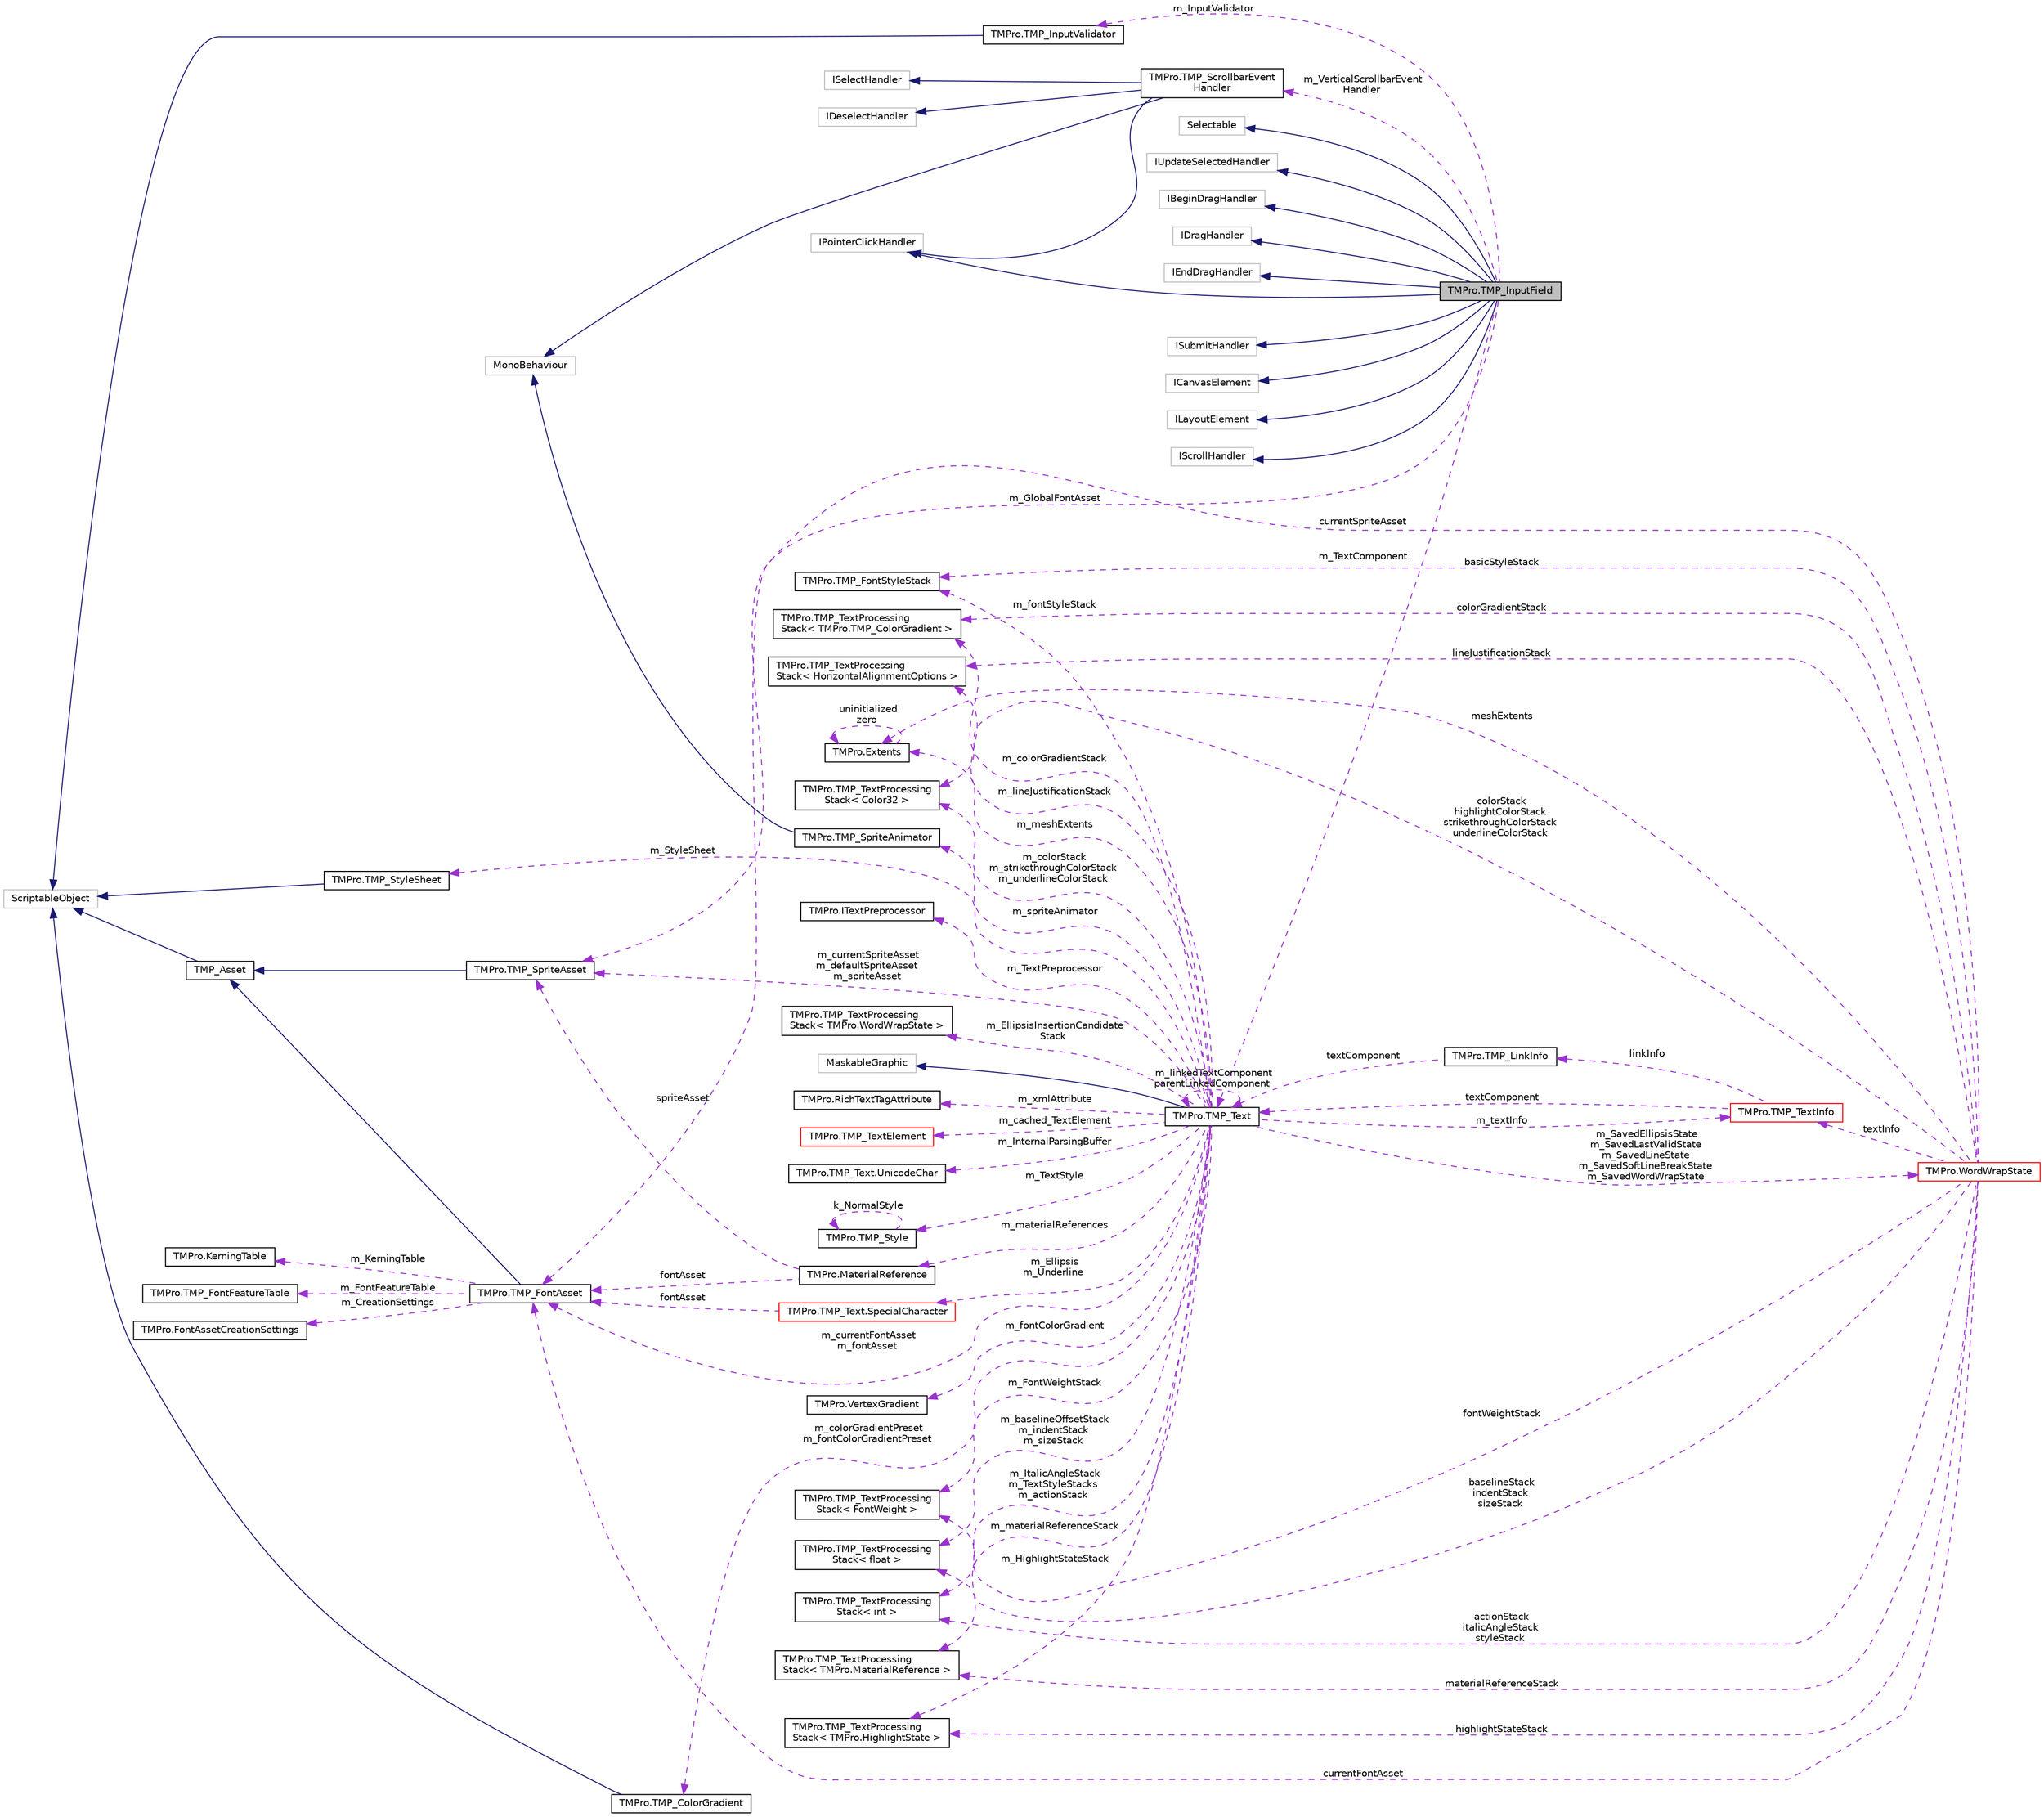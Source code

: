 digraph "TMPro.TMP_InputField"
{
 // LATEX_PDF_SIZE
  edge [fontname="Helvetica",fontsize="10",labelfontname="Helvetica",labelfontsize="10"];
  node [fontname="Helvetica",fontsize="10",shape=record];
  rankdir="LR";
  Node1 [label="TMPro.TMP_InputField",height=0.2,width=0.4,color="black", fillcolor="grey75", style="filled", fontcolor="black",tooltip="Editable text input field."];
  Node2 -> Node1 [dir="back",color="midnightblue",fontsize="10",style="solid",fontname="Helvetica"];
  Node2 [label="Selectable",height=0.2,width=0.4,color="grey75", fillcolor="white", style="filled",tooltip=" "];
  Node3 -> Node1 [dir="back",color="midnightblue",fontsize="10",style="solid",fontname="Helvetica"];
  Node3 [label="IUpdateSelectedHandler",height=0.2,width=0.4,color="grey75", fillcolor="white", style="filled",tooltip=" "];
  Node4 -> Node1 [dir="back",color="midnightblue",fontsize="10",style="solid",fontname="Helvetica"];
  Node4 [label="IBeginDragHandler",height=0.2,width=0.4,color="grey75", fillcolor="white", style="filled",tooltip=" "];
  Node5 -> Node1 [dir="back",color="midnightblue",fontsize="10",style="solid",fontname="Helvetica"];
  Node5 [label="IDragHandler",height=0.2,width=0.4,color="grey75", fillcolor="white", style="filled",tooltip=" "];
  Node6 -> Node1 [dir="back",color="midnightblue",fontsize="10",style="solid",fontname="Helvetica"];
  Node6 [label="IEndDragHandler",height=0.2,width=0.4,color="grey75", fillcolor="white", style="filled",tooltip=" "];
  Node7 -> Node1 [dir="back",color="midnightblue",fontsize="10",style="solid",fontname="Helvetica"];
  Node7 [label="IPointerClickHandler",height=0.2,width=0.4,color="grey75", fillcolor="white", style="filled",tooltip=" "];
  Node8 -> Node1 [dir="back",color="midnightblue",fontsize="10",style="solid",fontname="Helvetica"];
  Node8 [label="ISubmitHandler",height=0.2,width=0.4,color="grey75", fillcolor="white", style="filled",tooltip=" "];
  Node9 -> Node1 [dir="back",color="midnightblue",fontsize="10",style="solid",fontname="Helvetica"];
  Node9 [label="ICanvasElement",height=0.2,width=0.4,color="grey75", fillcolor="white", style="filled",tooltip=" "];
  Node10 -> Node1 [dir="back",color="midnightblue",fontsize="10",style="solid",fontname="Helvetica"];
  Node10 [label="ILayoutElement",height=0.2,width=0.4,color="grey75", fillcolor="white", style="filled",tooltip=" "];
  Node11 -> Node1 [dir="back",color="midnightblue",fontsize="10",style="solid",fontname="Helvetica"];
  Node11 [label="IScrollHandler",height=0.2,width=0.4,color="grey75", fillcolor="white", style="filled",tooltip=" "];
  Node12 -> Node1 [dir="back",color="darkorchid3",fontsize="10",style="dashed",label=" m_GlobalFontAsset" ,fontname="Helvetica"];
  Node12 [label="TMPro.TMP_FontAsset",height=0.2,width=0.4,color="black", fillcolor="white", style="filled",URL="$class_t_m_pro_1_1_t_m_p___font_asset.html",tooltip=" "];
  Node13 -> Node12 [dir="back",color="midnightblue",fontsize="10",style="solid",fontname="Helvetica"];
  Node13 [label="TMP_Asset",height=0.2,width=0.4,color="black", fillcolor="white", style="filled",URL="$class_t_m_pro_1_1_t_m_p___asset.html",tooltip=" "];
  Node14 -> Node13 [dir="back",color="midnightblue",fontsize="10",style="solid",fontname="Helvetica"];
  Node14 [label="ScriptableObject",height=0.2,width=0.4,color="grey75", fillcolor="white", style="filled",tooltip=" "];
  Node15 -> Node12 [dir="back",color="darkorchid3",fontsize="10",style="dashed",label=" m_CreationSettings" ,fontname="Helvetica"];
  Node15 [label="TMPro.FontAssetCreationSettings",height=0.2,width=0.4,color="black", fillcolor="white", style="filled",URL="$struct_t_m_pro_1_1_font_asset_creation_settings.html",tooltip=" "];
  Node16 -> Node12 [dir="back",color="darkorchid3",fontsize="10",style="dashed",label=" m_KerningTable" ,fontname="Helvetica"];
  Node16 [label="TMPro.KerningTable",height=0.2,width=0.4,color="black", fillcolor="white", style="filled",URL="$class_t_m_pro_1_1_kerning_table.html",tooltip=" "];
  Node17 -> Node12 [dir="back",color="darkorchid3",fontsize="10",style="dashed",label=" m_FontFeatureTable" ,fontname="Helvetica"];
  Node17 [label="TMPro.TMP_FontFeatureTable",height=0.2,width=0.4,color="black", fillcolor="white", style="filled",URL="$class_t_m_pro_1_1_t_m_p___font_feature_table.html",tooltip="Table that contains the various font features available for the given font asset."];
  Node18 -> Node1 [dir="back",color="darkorchid3",fontsize="10",style="dashed",label=" m_TextComponent" ,fontname="Helvetica"];
  Node18 [label="TMPro.TMP_Text",height=0.2,width=0.4,color="black", fillcolor="white", style="filled",URL="$class_t_m_pro_1_1_t_m_p___text.html",tooltip="Base class which contains common properties and functions shared between the TextMeshPro and TextMesh..."];
  Node19 -> Node18 [dir="back",color="midnightblue",fontsize="10",style="solid",fontname="Helvetica"];
  Node19 [label="MaskableGraphic",height=0.2,width=0.4,color="grey75", fillcolor="white", style="filled",tooltip=" "];
  Node20 -> Node18 [dir="back",color="darkorchid3",fontsize="10",style="dashed",label=" m_fontStyleStack" ,fontname="Helvetica"];
  Node20 [label="TMPro.TMP_FontStyleStack",height=0.2,width=0.4,color="black", fillcolor="white", style="filled",URL="$struct_t_m_pro_1_1_t_m_p___font_style_stack.html",tooltip="Structure used to track basic XML tags which are binary (on / off)"];
  Node21 -> Node18 [dir="back",color="darkorchid3",fontsize="10",style="dashed",label=" m_colorGradientStack" ,fontname="Helvetica"];
  Node21 [label="TMPro.TMP_TextProcessing\lStack\< TMPro.TMP_ColorGradient \>",height=0.2,width=0.4,color="black", fillcolor="white", style="filled",URL="$struct_t_m_pro_1_1_t_m_p___text_processing_stack.html",tooltip=" "];
  Node22 -> Node18 [dir="back",color="darkorchid3",fontsize="10",style="dashed",label=" m_InternalParsingBuffer" ,fontname="Helvetica"];
  Node22 [label="TMPro.TMP_Text.UnicodeChar",height=0.2,width=0.4,color="black", fillcolor="white", style="filled",URL="$struct_t_m_pro_1_1_t_m_p___text_1_1_unicode_char.html",tooltip=" "];
  Node23 -> Node18 [dir="back",color="darkorchid3",fontsize="10",style="dashed",label=" m_lineJustificationStack" ,fontname="Helvetica"];
  Node23 [label="TMPro.TMP_TextProcessing\lStack\< HorizontalAlignmentOptions \>",height=0.2,width=0.4,color="black", fillcolor="white", style="filled",URL="$struct_t_m_pro_1_1_t_m_p___text_processing_stack.html",tooltip=" "];
  Node24 -> Node18 [dir="back",color="darkorchid3",fontsize="10",style="dashed",label=" m_materialReferences" ,fontname="Helvetica"];
  Node24 [label="TMPro.MaterialReference",height=0.2,width=0.4,color="black", fillcolor="white", style="filled",URL="$struct_t_m_pro_1_1_material_reference.html",tooltip=" "];
  Node12 -> Node24 [dir="back",color="darkorchid3",fontsize="10",style="dashed",label=" fontAsset" ,fontname="Helvetica"];
  Node25 -> Node24 [dir="back",color="darkorchid3",fontsize="10",style="dashed",label=" spriteAsset" ,fontname="Helvetica"];
  Node25 [label="TMPro.TMP_SpriteAsset",height=0.2,width=0.4,color="black", fillcolor="white", style="filled",URL="$class_t_m_pro_1_1_t_m_p___sprite_asset.html",tooltip=" "];
  Node13 -> Node25 [dir="back",color="midnightblue",fontsize="10",style="solid",fontname="Helvetica"];
  Node26 -> Node18 [dir="back",color="darkorchid3",fontsize="10",style="dashed",label=" m_textInfo" ,fontname="Helvetica"];
  Node26 [label="TMPro.TMP_TextInfo",height=0.2,width=0.4,color="red", fillcolor="white", style="filled",URL="$class_t_m_pro_1_1_t_m_p___text_info.html",tooltip="Class which contains information about every element contained within the text object."];
  Node27 -> Node26 [dir="back",color="darkorchid3",fontsize="10",style="dashed",label=" linkInfo" ,fontname="Helvetica"];
  Node27 [label="TMPro.TMP_LinkInfo",height=0.2,width=0.4,color="black", fillcolor="white", style="filled",URL="$struct_t_m_pro_1_1_t_m_p___link_info.html",tooltip="Structure containing information about individual links contained in the text object."];
  Node18 -> Node27 [dir="back",color="darkorchid3",fontsize="10",style="dashed",label=" textComponent" ,fontname="Helvetica"];
  Node18 -> Node26 [dir="back",color="darkorchid3",fontsize="10",style="dashed",label=" textComponent" ,fontname="Helvetica"];
  Node30 -> Node18 [dir="back",color="darkorchid3",fontsize="10",style="dashed",label=" m_meshExtents" ,fontname="Helvetica"];
  Node30 [label="TMPro.Extents",height=0.2,width=0.4,color="black", fillcolor="white", style="filled",URL="$struct_t_m_pro_1_1_extents.html",tooltip=" "];
  Node30 -> Node30 [dir="back",color="darkorchid3",fontsize="10",style="dashed",label=" uninitialized\nzero" ,fontname="Helvetica"];
  Node12 -> Node18 [dir="back",color="darkorchid3",fontsize="10",style="dashed",label=" m_currentFontAsset\nm_fontAsset" ,fontname="Helvetica"];
  Node39 -> Node18 [dir="back",color="darkorchid3",fontsize="10",style="dashed",label=" m_StyleSheet" ,fontname="Helvetica"];
  Node39 [label="TMPro.TMP_StyleSheet",height=0.2,width=0.4,color="black", fillcolor="white", style="filled",URL="$class_t_m_pro_1_1_t_m_p___style_sheet.html",tooltip=" "];
  Node14 -> Node39 [dir="back",color="midnightblue",fontsize="10",style="solid",fontname="Helvetica"];
  Node40 -> Node18 [dir="back",color="darkorchid3",fontsize="10",style="dashed",label=" m_fontColorGradient" ,fontname="Helvetica"];
  Node40 [label="TMPro.VertexGradient",height=0.2,width=0.4,color="black", fillcolor="white", style="filled",URL="$struct_t_m_pro_1_1_vertex_gradient.html",tooltip="TMP custom data type to represent 32 bit characters."];
  Node41 -> Node18 [dir="back",color="darkorchid3",fontsize="10",style="dashed",label=" m_Ellipsis\nm_Underline" ,fontname="Helvetica"];
  Node41 [label="TMPro.TMP_Text.SpecialCharacter",height=0.2,width=0.4,color="red", fillcolor="white", style="filled",URL="$struct_t_m_pro_1_1_t_m_p___text_1_1_special_character.html",tooltip=" "];
  Node12 -> Node41 [dir="back",color="darkorchid3",fontsize="10",style="dashed",label=" fontAsset" ,fontname="Helvetica"];
  Node18 -> Node18 [dir="back",color="darkorchid3",fontsize="10",style="dashed",label=" m_linkedTextComponent\nparentLinkedComponent" ,fontname="Helvetica"];
  Node44 -> Node18 [dir="back",color="darkorchid3",fontsize="10",style="dashed",label=" m_TextPreprocessor" ,fontname="Helvetica"];
  Node44 [label="TMPro.ITextPreprocessor",height=0.2,width=0.4,color="black", fillcolor="white", style="filled",URL="$interface_t_m_pro_1_1_i_text_preprocessor.html",tooltip="Interface used for preprocessing and shaping of text."];
  Node45 -> Node18 [dir="back",color="darkorchid3",fontsize="10",style="dashed",label=" m_colorStack\nm_strikethroughColorStack\nm_underlineColorStack" ,fontname="Helvetica"];
  Node45 [label="TMPro.TMP_TextProcessing\lStack\< Color32 \>",height=0.2,width=0.4,color="black", fillcolor="white", style="filled",URL="$struct_t_m_pro_1_1_t_m_p___text_processing_stack.html",tooltip=" "];
  Node46 -> Node18 [dir="back",color="darkorchid3",fontsize="10",style="dashed",label=" m_colorGradientPreset\nm_fontColorGradientPreset" ,fontname="Helvetica"];
  Node46 [label="TMPro.TMP_ColorGradient",height=0.2,width=0.4,color="black", fillcolor="white", style="filled",URL="$class_t_m_pro_1_1_t_m_p___color_gradient.html",tooltip=" "];
  Node14 -> Node46 [dir="back",color="midnightblue",fontsize="10",style="solid",fontname="Helvetica"];
  Node47 -> Node18 [dir="back",color="darkorchid3",fontsize="10",style="dashed",label=" m_spriteAnimator" ,fontname="Helvetica"];
  Node47 [label="TMPro.TMP_SpriteAnimator",height=0.2,width=0.4,color="black", fillcolor="white", style="filled",URL="$class_t_m_pro_1_1_t_m_p___sprite_animator.html",tooltip=" "];
  Node48 -> Node47 [dir="back",color="midnightblue",fontsize="10",style="solid",fontname="Helvetica"];
  Node48 [label="MonoBehaviour",height=0.2,width=0.4,color="grey75", fillcolor="white", style="filled",tooltip=" "];
  Node49 -> Node18 [dir="back",color="darkorchid3",fontsize="10",style="dashed",label=" m_FontWeightStack" ,fontname="Helvetica"];
  Node49 [label="TMPro.TMP_TextProcessing\lStack\< FontWeight \>",height=0.2,width=0.4,color="black", fillcolor="white", style="filled",URL="$struct_t_m_pro_1_1_t_m_p___text_processing_stack.html",tooltip=" "];
  Node50 -> Node18 [dir="back",color="darkorchid3",fontsize="10",style="dashed",label=" m_baselineOffsetStack\nm_indentStack\nm_sizeStack" ,fontname="Helvetica"];
  Node50 [label="TMPro.TMP_TextProcessing\lStack\< float \>",height=0.2,width=0.4,color="black", fillcolor="white", style="filled",URL="$struct_t_m_pro_1_1_t_m_p___text_processing_stack.html",tooltip=" "];
  Node51 -> Node18 [dir="back",color="darkorchid3",fontsize="10",style="dashed",label=" m_ItalicAngleStack\nm_TextStyleStacks\nm_actionStack" ,fontname="Helvetica"];
  Node51 [label="TMPro.TMP_TextProcessing\lStack\< int \>",height=0.2,width=0.4,color="black", fillcolor="white", style="filled",URL="$struct_t_m_pro_1_1_t_m_p___text_processing_stack.html",tooltip=" "];
  Node52 -> Node18 [dir="back",color="darkorchid3",fontsize="10",style="dashed",label=" m_SavedEllipsisState\nm_SavedLastValidState\nm_SavedLineState\nm_SavedSoftLineBreakState\nm_SavedWordWrapState" ,fontname="Helvetica"];
  Node52 [label="TMPro.WordWrapState",height=0.2,width=0.4,color="red", fillcolor="white", style="filled",URL="$struct_t_m_pro_1_1_word_wrap_state.html",tooltip=" "];
  Node20 -> Node52 [dir="back",color="darkorchid3",fontsize="10",style="dashed",label=" basicStyleStack" ,fontname="Helvetica"];
  Node23 -> Node52 [dir="back",color="darkorchid3",fontsize="10",style="dashed",label=" lineJustificationStack" ,fontname="Helvetica"];
  Node21 -> Node52 [dir="back",color="darkorchid3",fontsize="10",style="dashed",label=" colorGradientStack" ,fontname="Helvetica"];
  Node26 -> Node52 [dir="back",color="darkorchid3",fontsize="10",style="dashed",label=" textInfo" ,fontname="Helvetica"];
  Node30 -> Node52 [dir="back",color="darkorchid3",fontsize="10",style="dashed",label=" meshExtents" ,fontname="Helvetica"];
  Node12 -> Node52 [dir="back",color="darkorchid3",fontsize="10",style="dashed",label=" currentFontAsset" ,fontname="Helvetica"];
  Node45 -> Node52 [dir="back",color="darkorchid3",fontsize="10",style="dashed",label=" colorStack\nhighlightColorStack\nstrikethroughColorStack\nunderlineColorStack" ,fontname="Helvetica"];
  Node49 -> Node52 [dir="back",color="darkorchid3",fontsize="10",style="dashed",label=" fontWeightStack" ,fontname="Helvetica"];
  Node50 -> Node52 [dir="back",color="darkorchid3",fontsize="10",style="dashed",label=" baselineStack\nindentStack\nsizeStack" ,fontname="Helvetica"];
  Node53 -> Node52 [dir="back",color="darkorchid3",fontsize="10",style="dashed",label=" materialReferenceStack" ,fontname="Helvetica"];
  Node53 [label="TMPro.TMP_TextProcessing\lStack\< TMPro.MaterialReference \>",height=0.2,width=0.4,color="black", fillcolor="white", style="filled",URL="$struct_t_m_pro_1_1_t_m_p___text_processing_stack.html",tooltip=" "];
  Node51 -> Node52 [dir="back",color="darkorchid3",fontsize="10",style="dashed",label=" actionStack\nitalicAngleStack\nstyleStack" ,fontname="Helvetica"];
  Node54 -> Node52 [dir="back",color="darkorchid3",fontsize="10",style="dashed",label=" highlightStateStack" ,fontname="Helvetica"];
  Node54 [label="TMPro.TMP_TextProcessing\lStack\< TMPro.HighlightState \>",height=0.2,width=0.4,color="black", fillcolor="white", style="filled",URL="$struct_t_m_pro_1_1_t_m_p___text_processing_stack.html",tooltip=" "];
  Node25 -> Node52 [dir="back",color="darkorchid3",fontsize="10",style="dashed",label=" currentSpriteAsset" ,fontname="Helvetica"];
  Node53 -> Node18 [dir="back",color="darkorchid3",fontsize="10",style="dashed",label=" m_materialReferenceStack" ,fontname="Helvetica"];
  Node54 -> Node18 [dir="back",color="darkorchid3",fontsize="10",style="dashed",label=" m_HighlightStateStack" ,fontname="Helvetica"];
  Node55 -> Node18 [dir="back",color="darkorchid3",fontsize="10",style="dashed",label=" m_EllipsisInsertionCandidate\lStack" ,fontname="Helvetica"];
  Node55 [label="TMPro.TMP_TextProcessing\lStack\< TMPro.WordWrapState \>",height=0.2,width=0.4,color="black", fillcolor="white", style="filled",URL="$struct_t_m_pro_1_1_t_m_p___text_processing_stack.html",tooltip=" "];
  Node56 -> Node18 [dir="back",color="darkorchid3",fontsize="10",style="dashed",label=" m_xmlAttribute" ,fontname="Helvetica"];
  Node56 [label="TMPro.RichTextTagAttribute",height=0.2,width=0.4,color="black", fillcolor="white", style="filled",URL="$struct_t_m_pro_1_1_rich_text_tag_attribute.html",tooltip=" "];
  Node37 -> Node18 [dir="back",color="darkorchid3",fontsize="10",style="dashed",label=" m_cached_TextElement" ,fontname="Helvetica"];
  Node37 [label="TMPro.TMP_TextElement",height=0.2,width=0.4,color="red", fillcolor="white", style="filled",URL="$class_t_m_pro_1_1_t_m_p___text_element.html",tooltip="Base class for all text elements like Character and SpriteCharacter."];
  Node57 -> Node18 [dir="back",color="darkorchid3",fontsize="10",style="dashed",label=" m_TextStyle" ,fontname="Helvetica"];
  Node57 [label="TMPro.TMP_Style",height=0.2,width=0.4,color="black", fillcolor="white", style="filled",URL="$class_t_m_pro_1_1_t_m_p___style.html",tooltip=" "];
  Node57 -> Node57 [dir="back",color="darkorchid3",fontsize="10",style="dashed",label=" k_NormalStyle" ,fontname="Helvetica"];
  Node25 -> Node18 [dir="back",color="darkorchid3",fontsize="10",style="dashed",label=" m_currentSpriteAsset\nm_defaultSpriteAsset\nm_spriteAsset" ,fontname="Helvetica"];
  Node58 -> Node1 [dir="back",color="darkorchid3",fontsize="10",style="dashed",label=" m_InputValidator" ,fontname="Helvetica"];
  Node58 [label="TMPro.TMP_InputValidator",height=0.2,width=0.4,color="black", fillcolor="white", style="filled",URL="$class_t_m_pro_1_1_t_m_p___input_validator.html",tooltip="Custom text input validator where user can implement their own custom character validation."];
  Node14 -> Node58 [dir="back",color="midnightblue",fontsize="10",style="solid",fontname="Helvetica"];
  Node59 -> Node1 [dir="back",color="darkorchid3",fontsize="10",style="dashed",label=" m_VerticalScrollbarEvent\lHandler" ,fontname="Helvetica"];
  Node59 [label="TMPro.TMP_ScrollbarEvent\lHandler",height=0.2,width=0.4,color="black", fillcolor="white", style="filled",URL="$class_t_m_pro_1_1_t_m_p___scrollbar_event_handler.html",tooltip=" "];
  Node48 -> Node59 [dir="back",color="midnightblue",fontsize="10",style="solid",fontname="Helvetica"];
  Node7 -> Node59 [dir="back",color="midnightblue",fontsize="10",style="solid",fontname="Helvetica"];
  Node60 -> Node59 [dir="back",color="midnightblue",fontsize="10",style="solid",fontname="Helvetica"];
  Node60 [label="ISelectHandler",height=0.2,width=0.4,color="grey75", fillcolor="white", style="filled",tooltip=" "];
  Node61 -> Node59 [dir="back",color="midnightblue",fontsize="10",style="solid",fontname="Helvetica"];
  Node61 [label="IDeselectHandler",height=0.2,width=0.4,color="grey75", fillcolor="white", style="filled",tooltip=" "];
}
